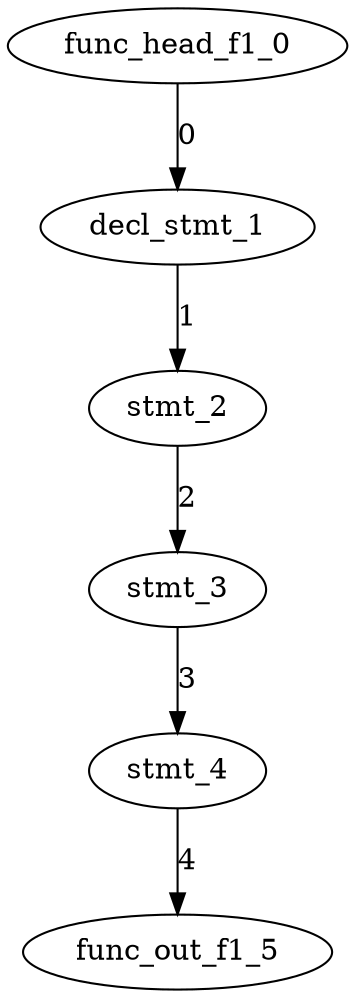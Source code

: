 digraph G {
decl_stmt_1[label="decl_stmt_1\n"];
func_head_f1_0[label="func_head_f1_0\n"];
func_out_f1_5[label="func_out_f1_5\n"];
stmt_4[label="stmt_4\n"];
stmt_3[label="stmt_3\n"];
stmt_2[label="stmt_2\n"];
stmt_4 -> func_out_f1_5[label="4"];
stmt_3 -> stmt_4[label="3"];
stmt_2 -> stmt_3[label="2"];
decl_stmt_1 -> stmt_2[label="1"];
func_head_f1_0 -> decl_stmt_1[label="0"];
 }